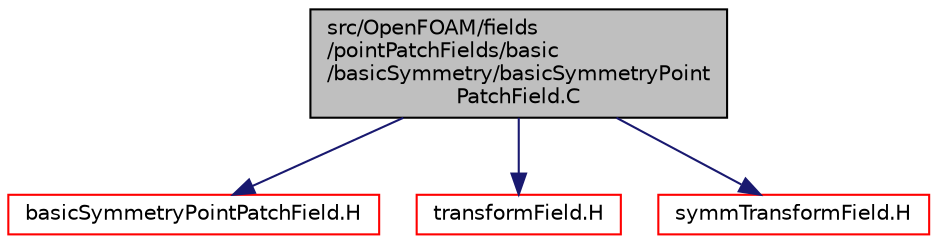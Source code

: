 digraph "src/OpenFOAM/fields/pointPatchFields/basic/basicSymmetry/basicSymmetryPointPatchField.C"
{
  bgcolor="transparent";
  edge [fontname="Helvetica",fontsize="10",labelfontname="Helvetica",labelfontsize="10"];
  node [fontname="Helvetica",fontsize="10",shape=record];
  Node1 [label="src/OpenFOAM/fields\l/pointPatchFields/basic\l/basicSymmetry/basicSymmetryPoint\lPatchField.C",height=0.2,width=0.4,color="black", fillcolor="grey75", style="filled", fontcolor="black"];
  Node1 -> Node2 [color="midnightblue",fontsize="10",style="solid",fontname="Helvetica"];
  Node2 [label="basicSymmetryPointPatchField.H",height=0.2,width=0.4,color="red",URL="$a08234.html"];
  Node1 -> Node3 [color="midnightblue",fontsize="10",style="solid",fontname="Helvetica"];
  Node3 [label="transformField.H",height=0.2,width=0.4,color="red",URL="$a08178.html",tooltip="Spatial transformation functions for primitive fields. "];
  Node1 -> Node4 [color="midnightblue",fontsize="10",style="solid",fontname="Helvetica"];
  Node4 [label="symmTransformField.H",height=0.2,width=0.4,color="red",URL="$a08170.html"];
}
